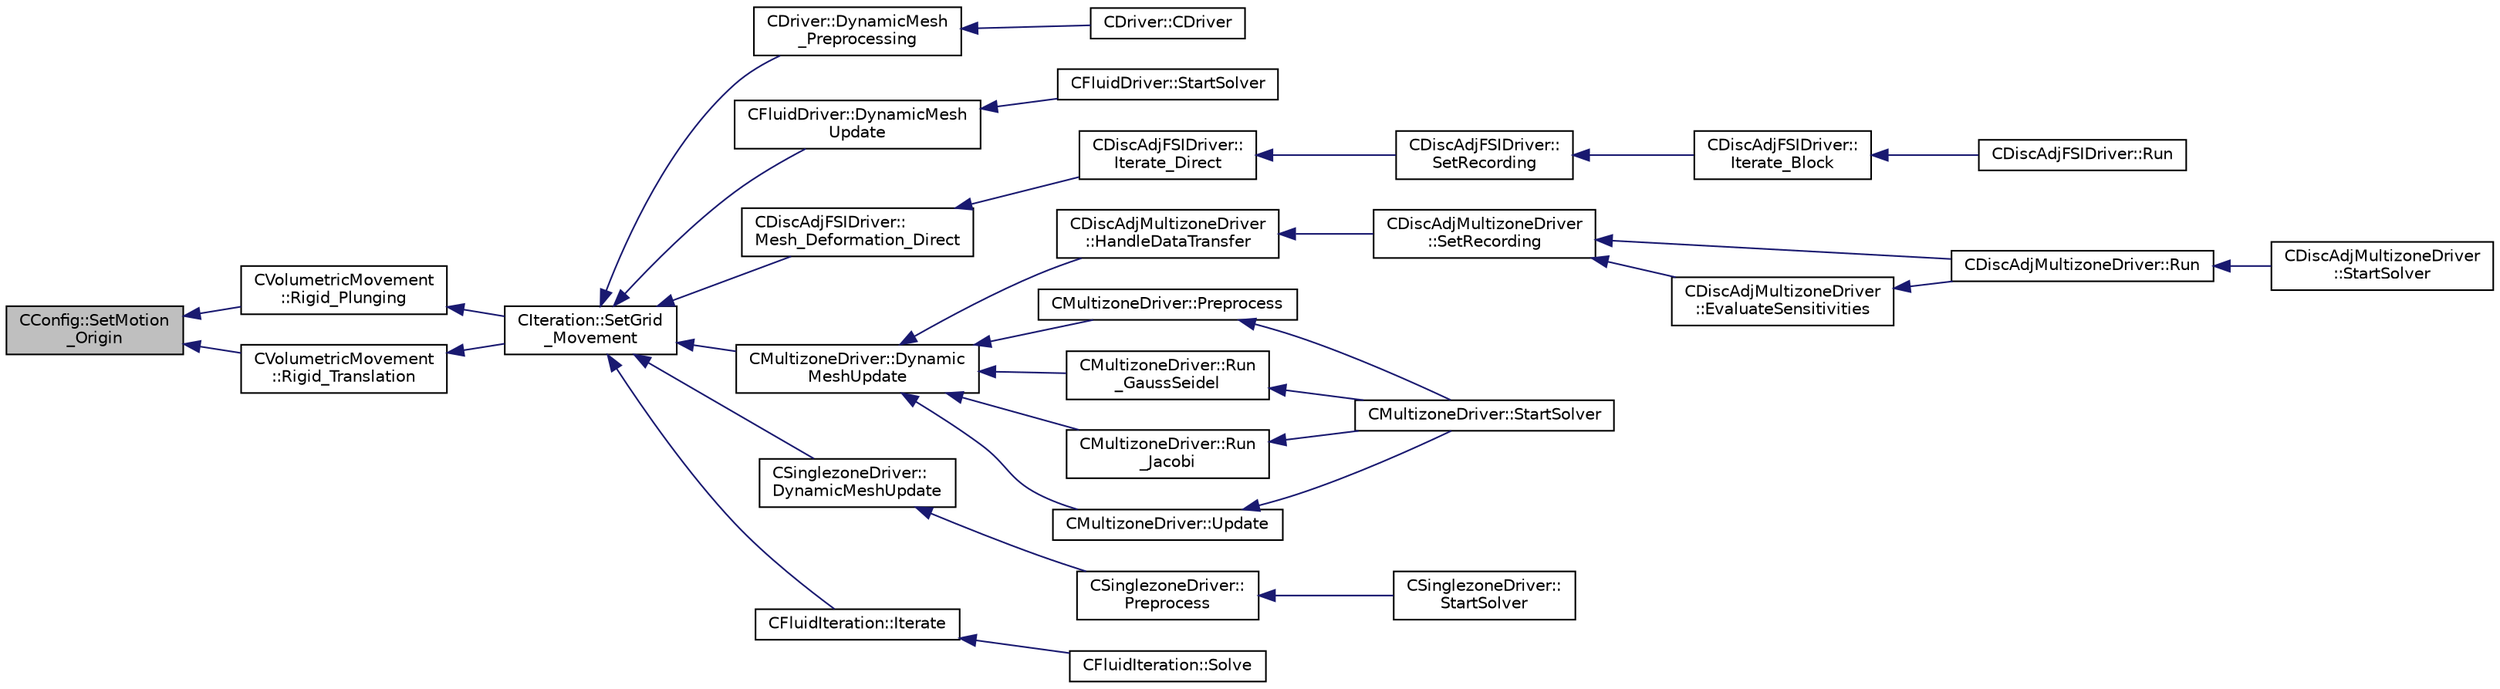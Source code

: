 digraph "CConfig::SetMotion_Origin"
{
  edge [fontname="Helvetica",fontsize="10",labelfontname="Helvetica",labelfontsize="10"];
  node [fontname="Helvetica",fontsize="10",shape=record];
  rankdir="LR";
  Node15027 [label="CConfig::SetMotion\l_Origin",height=0.2,width=0.4,color="black", fillcolor="grey75", style="filled", fontcolor="black"];
  Node15027 -> Node15028 [dir="back",color="midnightblue",fontsize="10",style="solid",fontname="Helvetica"];
  Node15028 [label="CVolumetricMovement\l::Rigid_Plunging",height=0.2,width=0.4,color="black", fillcolor="white", style="filled",URL="$class_c_volumetric_movement.html#a886e5096f246aec19af2b98bad3e39b2",tooltip="Unsteady plunging grid movement using rigid mesh motion. "];
  Node15028 -> Node15029 [dir="back",color="midnightblue",fontsize="10",style="solid",fontname="Helvetica"];
  Node15029 [label="CIteration::SetGrid\l_Movement",height=0.2,width=0.4,color="black", fillcolor="white", style="filled",URL="$class_c_iteration.html#a7b36785762f6b0c214569b185b858b6c",tooltip="Updates the positions and grid velocities for dynamic meshes between physical time steps..."];
  Node15029 -> Node15030 [dir="back",color="midnightblue",fontsize="10",style="solid",fontname="Helvetica"];
  Node15030 [label="CDriver::DynamicMesh\l_Preprocessing",height=0.2,width=0.4,color="black", fillcolor="white", style="filled",URL="$class_c_driver.html#af585d91d9c08dbddcc2b3e67dd5f5af9",tooltip="GridMovement_Preprocessing. "];
  Node15030 -> Node15031 [dir="back",color="midnightblue",fontsize="10",style="solid",fontname="Helvetica"];
  Node15031 [label="CDriver::CDriver",height=0.2,width=0.4,color="black", fillcolor="white", style="filled",URL="$class_c_driver.html#a3fca4a013a6efa9bbb38fe78a86b5f3d",tooltip="Constructor of the class. "];
  Node15029 -> Node15032 [dir="back",color="midnightblue",fontsize="10",style="solid",fontname="Helvetica"];
  Node15032 [label="CFluidDriver::DynamicMesh\lUpdate",height=0.2,width=0.4,color="black", fillcolor="white", style="filled",URL="$class_c_fluid_driver.html#a4eee67049f34a1875a42afa470e9f828",tooltip="Perform a dynamic mesh deformation, included grid velocity computation and the update of the multigri..."];
  Node15032 -> Node15033 [dir="back",color="midnightblue",fontsize="10",style="solid",fontname="Helvetica"];
  Node15033 [label="CFluidDriver::StartSolver",height=0.2,width=0.4,color="black", fillcolor="white", style="filled",URL="$class_c_fluid_driver.html#a1c122d5a4b5f562f69a84aef2b8bd6d5",tooltip="Launch the computation for all zones and all physics. "];
  Node15029 -> Node15034 [dir="back",color="midnightblue",fontsize="10",style="solid",fontname="Helvetica"];
  Node15034 [label="CDiscAdjFSIDriver::\lMesh_Deformation_Direct",height=0.2,width=0.4,color="black", fillcolor="white", style="filled",URL="$class_c_disc_adj_f_s_i_driver.html#ad683500d6b3773af342165b1b18f5c59",tooltip="Run a direct mesh deformation. "];
  Node15034 -> Node15035 [dir="back",color="midnightblue",fontsize="10",style="solid",fontname="Helvetica"];
  Node15035 [label="CDiscAdjFSIDriver::\lIterate_Direct",height=0.2,width=0.4,color="black", fillcolor="white", style="filled",URL="$class_c_disc_adj_f_s_i_driver.html#acd9e7f14d860522e48ba2b6db34efd49",tooltip="Iterate the direct solver for recording. "];
  Node15035 -> Node15036 [dir="back",color="midnightblue",fontsize="10",style="solid",fontname="Helvetica"];
  Node15036 [label="CDiscAdjFSIDriver::\lSetRecording",height=0.2,width=0.4,color="black", fillcolor="white", style="filled",URL="$class_c_disc_adj_f_s_i_driver.html#ab07394a77802e469a321ccd1b10cb988",tooltip="Set the recording for a Discrete Adjoint iteration for the FSI problem. "];
  Node15036 -> Node15037 [dir="back",color="midnightblue",fontsize="10",style="solid",fontname="Helvetica"];
  Node15037 [label="CDiscAdjFSIDriver::\lIterate_Block",height=0.2,width=0.4,color="black", fillcolor="white", style="filled",URL="$class_c_disc_adj_f_s_i_driver.html#a84949f139fa795b7d34d6ff77e82eb5c",tooltip="Iterate a certain block for adjoint FSI - may be the whole set of variables or independent and subite..."];
  Node15037 -> Node15038 [dir="back",color="midnightblue",fontsize="10",style="solid",fontname="Helvetica"];
  Node15038 [label="CDiscAdjFSIDriver::Run",height=0.2,width=0.4,color="black", fillcolor="white", style="filled",URL="$class_c_disc_adj_f_s_i_driver.html#a2e965d6e9c4dcfc296077cae225cab21",tooltip="Run a Discrete Adjoint iteration for the FSI problem. "];
  Node15029 -> Node15039 [dir="back",color="midnightblue",fontsize="10",style="solid",fontname="Helvetica"];
  Node15039 [label="CMultizoneDriver::Dynamic\lMeshUpdate",height=0.2,width=0.4,color="black", fillcolor="white", style="filled",URL="$class_c_multizone_driver.html#ad28a95a48e9750237a5e2b1bf2c4aac9",tooltip="Perform a dynamic mesh deformation, included grid velocity computation and the update of the multigri..."];
  Node15039 -> Node15040 [dir="back",color="midnightblue",fontsize="10",style="solid",fontname="Helvetica"];
  Node15040 [label="CDiscAdjMultizoneDriver\l::HandleDataTransfer",height=0.2,width=0.4,color="black", fillcolor="white", style="filled",URL="$class_c_disc_adj_multizone_driver.html#ab33de05a7a1f77dcf60014a4a35dd4f1",tooltip="Transfer data between zones and update grids when required. "];
  Node15040 -> Node15041 [dir="back",color="midnightblue",fontsize="10",style="solid",fontname="Helvetica"];
  Node15041 [label="CDiscAdjMultizoneDriver\l::SetRecording",height=0.2,width=0.4,color="black", fillcolor="white", style="filled",URL="$class_c_disc_adj_multizone_driver.html#a441f8669a04147aacab7df463e1dd021",tooltip="Record one iteration of the primal problem within each zone. "];
  Node15041 -> Node15042 [dir="back",color="midnightblue",fontsize="10",style="solid",fontname="Helvetica"];
  Node15042 [label="CDiscAdjMultizoneDriver::Run",height=0.2,width=0.4,color="black", fillcolor="white", style="filled",URL="$class_c_disc_adj_multizone_driver.html#af996aecdb6d20aa4fc81c9b67295abf5",tooltip="[Overload] Run an discrete adjoint update of all solvers within multiple zones. "];
  Node15042 -> Node15043 [dir="back",color="midnightblue",fontsize="10",style="solid",fontname="Helvetica"];
  Node15043 [label="CDiscAdjMultizoneDriver\l::StartSolver",height=0.2,width=0.4,color="black", fillcolor="white", style="filled",URL="$class_c_disc_adj_multizone_driver.html#a75de0a1a482ceeed4301a384f1515092",tooltip="[Overload] Launch the computation for discrete adjoint multizone problems. "];
  Node15041 -> Node15044 [dir="back",color="midnightblue",fontsize="10",style="solid",fontname="Helvetica"];
  Node15044 [label="CDiscAdjMultizoneDriver\l::EvaluateSensitivities",height=0.2,width=0.4,color="black", fillcolor="white", style="filled",URL="$class_c_disc_adj_multizone_driver.html#ac2789097629674cfb7d4de64954024df",tooltip="Evaluate sensitivites for the current adjoint solution and output files. "];
  Node15044 -> Node15042 [dir="back",color="midnightblue",fontsize="10",style="solid",fontname="Helvetica"];
  Node15039 -> Node15045 [dir="back",color="midnightblue",fontsize="10",style="solid",fontname="Helvetica"];
  Node15045 [label="CMultizoneDriver::Preprocess",height=0.2,width=0.4,color="black", fillcolor="white", style="filled",URL="$class_c_multizone_driver.html#a29c97f0dff69501feb7d5f8fe2670088",tooltip="Preprocess the multizone iteration. "];
  Node15045 -> Node15046 [dir="back",color="midnightblue",fontsize="10",style="solid",fontname="Helvetica"];
  Node15046 [label="CMultizoneDriver::StartSolver",height=0.2,width=0.4,color="black", fillcolor="white", style="filled",URL="$class_c_multizone_driver.html#a03cfc000c383ef0d86d34e1c6aef5ff3",tooltip="[Overload] Launch the computation for multizone problems. "];
  Node15039 -> Node15047 [dir="back",color="midnightblue",fontsize="10",style="solid",fontname="Helvetica"];
  Node15047 [label="CMultizoneDriver::Run\l_GaussSeidel",height=0.2,width=0.4,color="black", fillcolor="white", style="filled",URL="$class_c_multizone_driver.html#a8036223cdbe0c0d4552f17f6bad9189b",tooltip="Run a Block Gauss-Seidel iteration in all physical zones. "];
  Node15047 -> Node15046 [dir="back",color="midnightblue",fontsize="10",style="solid",fontname="Helvetica"];
  Node15039 -> Node15048 [dir="back",color="midnightblue",fontsize="10",style="solid",fontname="Helvetica"];
  Node15048 [label="CMultizoneDriver::Run\l_Jacobi",height=0.2,width=0.4,color="black", fillcolor="white", style="filled",URL="$class_c_multizone_driver.html#a1bf2824daac5a10e8fb7387676eee338",tooltip="Run a Block-Jacobi iteration in all physical zones. "];
  Node15048 -> Node15046 [dir="back",color="midnightblue",fontsize="10",style="solid",fontname="Helvetica"];
  Node15039 -> Node15049 [dir="back",color="midnightblue",fontsize="10",style="solid",fontname="Helvetica"];
  Node15049 [label="CMultizoneDriver::Update",height=0.2,width=0.4,color="black", fillcolor="white", style="filled",URL="$class_c_multizone_driver.html#ac5d960382730c14b035965906cf02cb6",tooltip="Update the dual-time solution within multiple zones. "];
  Node15049 -> Node15046 [dir="back",color="midnightblue",fontsize="10",style="solid",fontname="Helvetica"];
  Node15029 -> Node15050 [dir="back",color="midnightblue",fontsize="10",style="solid",fontname="Helvetica"];
  Node15050 [label="CSinglezoneDriver::\lDynamicMeshUpdate",height=0.2,width=0.4,color="black", fillcolor="white", style="filled",URL="$class_c_singlezone_driver.html#a8cf4c7786b495d459818b656a7f6a357",tooltip="Perform a dynamic mesh deformation, included grid velocity computation and the update of the multigri..."];
  Node15050 -> Node15051 [dir="back",color="midnightblue",fontsize="10",style="solid",fontname="Helvetica"];
  Node15051 [label="CSinglezoneDriver::\lPreprocess",height=0.2,width=0.4,color="black", fillcolor="white", style="filled",URL="$class_c_singlezone_driver.html#adc6587c2d0cd656a4fbdebaf611fbbc8",tooltip="Preprocess the single-zone iteration. "];
  Node15051 -> Node15052 [dir="back",color="midnightblue",fontsize="10",style="solid",fontname="Helvetica"];
  Node15052 [label="CSinglezoneDriver::\lStartSolver",height=0.2,width=0.4,color="black", fillcolor="white", style="filled",URL="$class_c_singlezone_driver.html#a6eb4215f7ee740a6d5edb798110ce44a",tooltip="[Overload] Launch the computation for single-zone problems. "];
  Node15029 -> Node15053 [dir="back",color="midnightblue",fontsize="10",style="solid",fontname="Helvetica"];
  Node15053 [label="CFluidIteration::Iterate",height=0.2,width=0.4,color="black", fillcolor="white", style="filled",URL="$class_c_fluid_iteration.html#ab1379b4cba3d8c893395123fb6030986",tooltip="Perform a single iteration of the fluid system. "];
  Node15053 -> Node15054 [dir="back",color="midnightblue",fontsize="10",style="solid",fontname="Helvetica"];
  Node15054 [label="CFluidIteration::Solve",height=0.2,width=0.4,color="black", fillcolor="white", style="filled",URL="$class_c_fluid_iteration.html#ae22cd342c9c9d2ea5ac3f5103394ff80",tooltip="Iterate the fluid system for a number of Inner_Iter iterations. "];
  Node15027 -> Node15055 [dir="back",color="midnightblue",fontsize="10",style="solid",fontname="Helvetica"];
  Node15055 [label="CVolumetricMovement\l::Rigid_Translation",height=0.2,width=0.4,color="black", fillcolor="white", style="filled",URL="$class_c_volumetric_movement.html#a00368e3044dd07d74e1fafdc11980644",tooltip="Unsteady translational grid movement using rigid mesh motion. "];
  Node15055 -> Node15029 [dir="back",color="midnightblue",fontsize="10",style="solid",fontname="Helvetica"];
}
